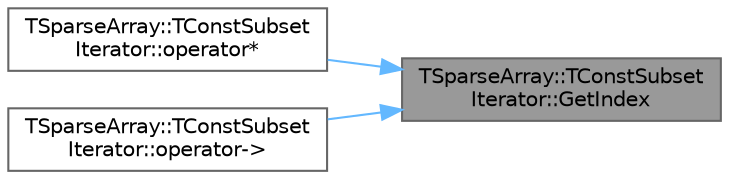 digraph "TSparseArray::TConstSubsetIterator::GetIndex"
{
 // INTERACTIVE_SVG=YES
 // LATEX_PDF_SIZE
  bgcolor="transparent";
  edge [fontname=Helvetica,fontsize=10,labelfontname=Helvetica,labelfontsize=10];
  node [fontname=Helvetica,fontsize=10,shape=box,height=0.2,width=0.4];
  rankdir="RL";
  Node1 [id="Node000001",label="TSparseArray::TConstSubset\lIterator::GetIndex",height=0.2,width=0.4,color="gray40", fillcolor="grey60", style="filled", fontcolor="black",tooltip=" "];
  Node1 -> Node2 [id="edge1_Node000001_Node000002",dir="back",color="steelblue1",style="solid",tooltip=" "];
  Node2 [id="Node000002",label="TSparseArray::TConstSubset\lIterator::operator*",height=0.2,width=0.4,color="grey40", fillcolor="white", style="filled",URL="$d4/db7/classTSparseArray_1_1TConstSubsetIterator.html#a2a09a75ea312c48c22d4f8dea4365582",tooltip=" "];
  Node1 -> Node3 [id="edge2_Node000001_Node000003",dir="back",color="steelblue1",style="solid",tooltip=" "];
  Node3 [id="Node000003",label="TSparseArray::TConstSubset\lIterator::operator-\>",height=0.2,width=0.4,color="grey40", fillcolor="white", style="filled",URL="$d4/db7/classTSparseArray_1_1TConstSubsetIterator.html#a5941385b7a644af1beafe998fdb5f093",tooltip=" "];
}

